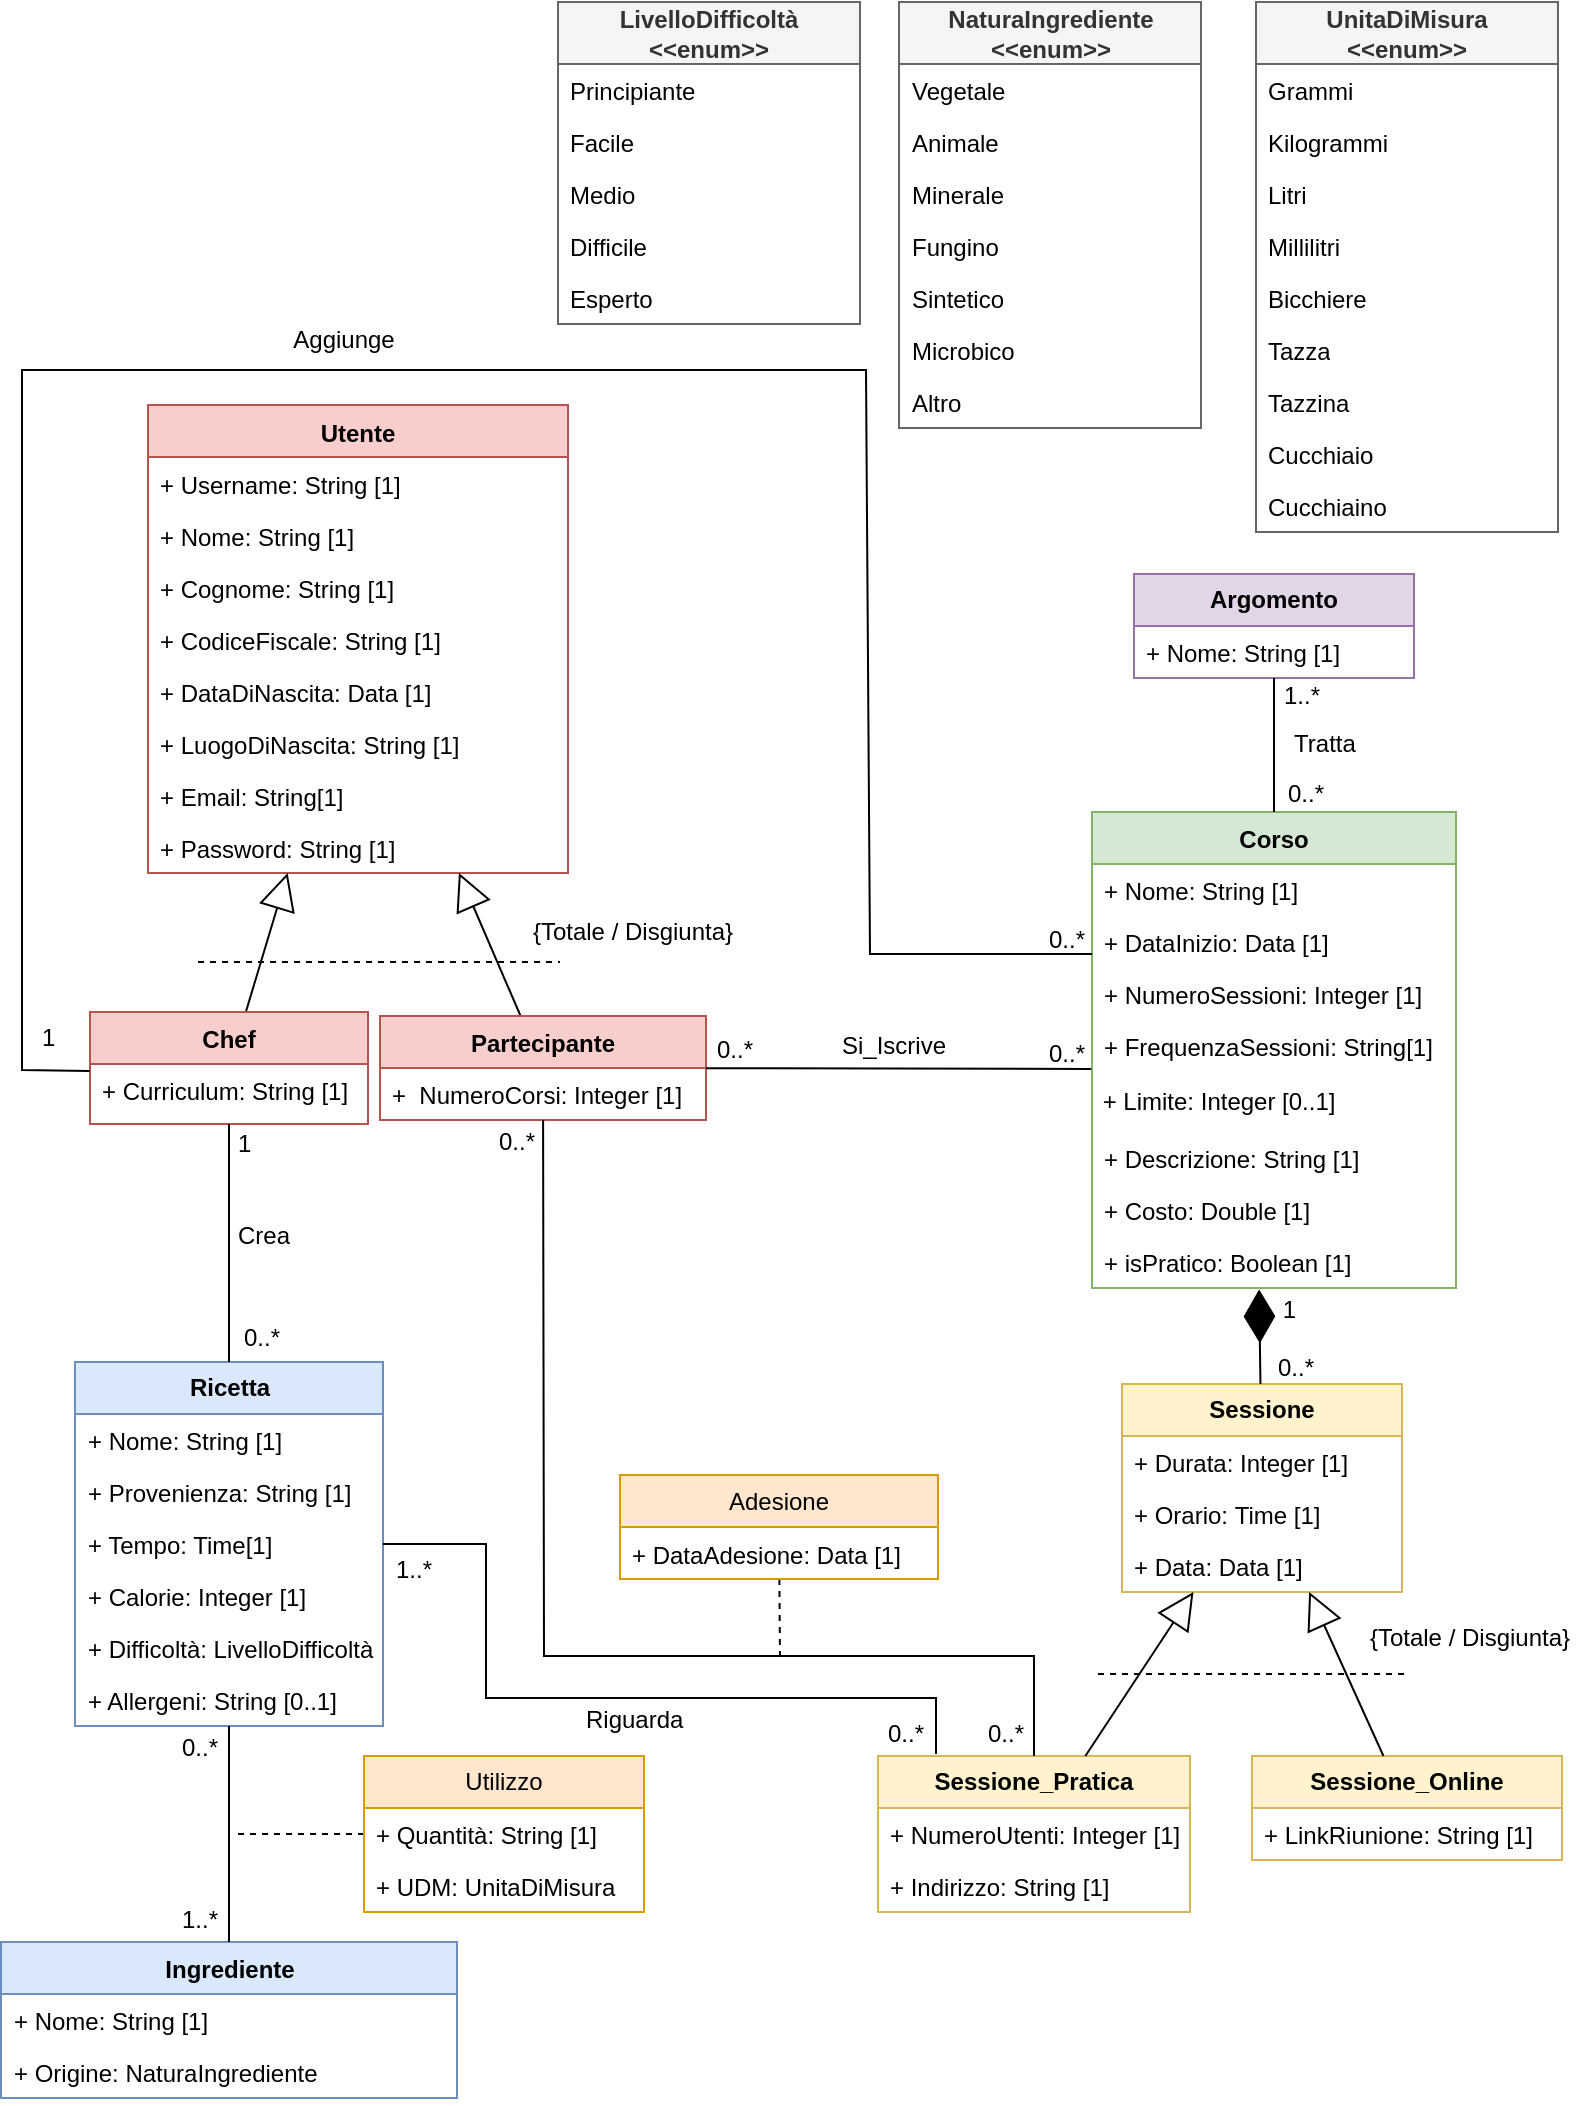 <mxfile version="26.2.15" pages="2">
  <diagram name="Pagina-1" id="tzSeFzARibz8kGO02Jns">
    <mxGraphModel dx="1210" dy="1201" grid="0" gridSize="10" guides="1" tooltips="1" connect="1" arrows="1" fold="1" page="1" pageScale="1" pageWidth="827" pageHeight="1169" background="none" math="0" shadow="0">
      <root>
        <mxCell id="0" />
        <mxCell id="1" parent="0" />
        <mxCell id="IMRC_PV42dCyneEDkOSP-18" value="&lt;span style=&quot;font-weight: 700;&quot;&gt;LivelloDifficoltà&lt;/span&gt;&lt;div&gt;&lt;span style=&quot;font-weight: 700;&quot;&gt;&amp;lt;&amp;lt;enum&amp;gt;&amp;gt;&lt;/span&gt;&lt;/div&gt;" style="swimlane;fontStyle=0;childLayout=stackLayout;horizontal=1;startSize=31;fillColor=#f5f5f5;horizontalStack=0;resizeParent=1;resizeParentMax=0;resizeLast=0;collapsible=1;marginBottom=0;whiteSpace=wrap;html=1;strokeColor=#666666;fontColor=#333333;" parent="1" vertex="1">
          <mxGeometry x="1135" y="15" width="151" height="161" as="geometry" />
        </mxCell>
        <mxCell id="IMRC_PV42dCyneEDkOSP-19" value="Principiante" style="text;strokeColor=none;fillColor=none;align=left;verticalAlign=top;spacingLeft=4;spacingRight=4;overflow=hidden;rotatable=0;points=[[0,0.5],[1,0.5]];portConstraint=eastwest;whiteSpace=wrap;html=1;" parent="IMRC_PV42dCyneEDkOSP-18" vertex="1">
          <mxGeometry y="31" width="151" height="26" as="geometry" />
        </mxCell>
        <mxCell id="IMRC_PV42dCyneEDkOSP-20" value="Facile" style="text;strokeColor=none;fillColor=none;align=left;verticalAlign=top;spacingLeft=4;spacingRight=4;overflow=hidden;rotatable=0;points=[[0,0.5],[1,0.5]];portConstraint=eastwest;whiteSpace=wrap;html=1;" parent="IMRC_PV42dCyneEDkOSP-18" vertex="1">
          <mxGeometry y="57" width="151" height="26" as="geometry" />
        </mxCell>
        <mxCell id="IMRC_PV42dCyneEDkOSP-21" value="Medio" style="text;strokeColor=none;fillColor=none;align=left;verticalAlign=top;spacingLeft=4;spacingRight=4;overflow=hidden;rotatable=0;points=[[0,0.5],[1,0.5]];portConstraint=eastwest;whiteSpace=wrap;html=1;" parent="IMRC_PV42dCyneEDkOSP-18" vertex="1">
          <mxGeometry y="83" width="151" height="26" as="geometry" />
        </mxCell>
        <mxCell id="IMRC_PV42dCyneEDkOSP-22" value="Difficile" style="text;strokeColor=none;fillColor=none;align=left;verticalAlign=top;spacingLeft=4;spacingRight=4;overflow=hidden;rotatable=0;points=[[0,0.5],[1,0.5]];portConstraint=eastwest;whiteSpace=wrap;html=1;" parent="IMRC_PV42dCyneEDkOSP-18" vertex="1">
          <mxGeometry y="109" width="151" height="26" as="geometry" />
        </mxCell>
        <mxCell id="IMRC_PV42dCyneEDkOSP-23" value="Esperto" style="text;strokeColor=none;fillColor=none;align=left;verticalAlign=top;spacingLeft=4;spacingRight=4;overflow=hidden;rotatable=0;points=[[0,0.5],[1,0.5]];portConstraint=eastwest;whiteSpace=wrap;html=1;" parent="IMRC_PV42dCyneEDkOSP-18" vertex="1">
          <mxGeometry y="135" width="151" height="26" as="geometry" />
        </mxCell>
        <mxCell id="IMRC_PV42dCyneEDkOSP-25" value="&lt;div&gt;&lt;span style=&quot;font-weight: 700;&quot;&gt;NaturaIngrediente&lt;/span&gt;&lt;/div&gt;&lt;div&gt;&lt;span style=&quot;font-weight: 700;&quot;&gt;&amp;lt;&amp;lt;enum&amp;gt;&amp;gt;&lt;/span&gt;&lt;/div&gt;" style="swimlane;fontStyle=0;childLayout=stackLayout;horizontal=1;startSize=31;fillColor=#f5f5f5;horizontalStack=0;resizeParent=1;resizeParentMax=0;resizeLast=0;collapsible=1;marginBottom=0;whiteSpace=wrap;html=1;strokeColor=#666666;fontColor=#333333;" parent="1" vertex="1">
          <mxGeometry x="1305.5" y="15" width="151" height="213" as="geometry" />
        </mxCell>
        <mxCell id="IMRC_PV42dCyneEDkOSP-26" value="Vegetale" style="text;strokeColor=none;fillColor=none;align=left;verticalAlign=top;spacingLeft=4;spacingRight=4;overflow=hidden;rotatable=0;points=[[0,0.5],[1,0.5]];portConstraint=eastwest;whiteSpace=wrap;html=1;" parent="IMRC_PV42dCyneEDkOSP-25" vertex="1">
          <mxGeometry y="31" width="151" height="26" as="geometry" />
        </mxCell>
        <mxCell id="IMRC_PV42dCyneEDkOSP-27" value="Animale" style="text;strokeColor=none;fillColor=none;align=left;verticalAlign=top;spacingLeft=4;spacingRight=4;overflow=hidden;rotatable=0;points=[[0,0.5],[1,0.5]];portConstraint=eastwest;whiteSpace=wrap;html=1;" parent="IMRC_PV42dCyneEDkOSP-25" vertex="1">
          <mxGeometry y="57" width="151" height="26" as="geometry" />
        </mxCell>
        <mxCell id="IMRC_PV42dCyneEDkOSP-28" value="Minerale" style="text;strokeColor=none;fillColor=none;align=left;verticalAlign=top;spacingLeft=4;spacingRight=4;overflow=hidden;rotatable=0;points=[[0,0.5],[1,0.5]];portConstraint=eastwest;whiteSpace=wrap;html=1;" parent="IMRC_PV42dCyneEDkOSP-25" vertex="1">
          <mxGeometry y="83" width="151" height="26" as="geometry" />
        </mxCell>
        <mxCell id="IMRC_PV42dCyneEDkOSP-29" value="Fungino" style="text;strokeColor=none;fillColor=none;align=left;verticalAlign=top;spacingLeft=4;spacingRight=4;overflow=hidden;rotatable=0;points=[[0,0.5],[1,0.5]];portConstraint=eastwest;whiteSpace=wrap;html=1;" parent="IMRC_PV42dCyneEDkOSP-25" vertex="1">
          <mxGeometry y="109" width="151" height="26" as="geometry" />
        </mxCell>
        <mxCell id="IMRC_PV42dCyneEDkOSP-30" value="Sintetico" style="text;strokeColor=none;fillColor=none;align=left;verticalAlign=top;spacingLeft=4;spacingRight=4;overflow=hidden;rotatable=0;points=[[0,0.5],[1,0.5]];portConstraint=eastwest;whiteSpace=wrap;html=1;" parent="IMRC_PV42dCyneEDkOSP-25" vertex="1">
          <mxGeometry y="135" width="151" height="26" as="geometry" />
        </mxCell>
        <mxCell id="IMRC_PV42dCyneEDkOSP-32" value="Microbico" style="text;strokeColor=none;fillColor=none;align=left;verticalAlign=top;spacingLeft=4;spacingRight=4;overflow=hidden;rotatable=0;points=[[0,0.5],[1,0.5]];portConstraint=eastwest;whiteSpace=wrap;html=1;" parent="IMRC_PV42dCyneEDkOSP-25" vertex="1">
          <mxGeometry y="161" width="151" height="26" as="geometry" />
        </mxCell>
        <mxCell id="IMRC_PV42dCyneEDkOSP-31" value="Altro" style="text;strokeColor=none;fillColor=none;align=left;verticalAlign=top;spacingLeft=4;spacingRight=4;overflow=hidden;rotatable=0;points=[[0,0.5],[1,0.5]];portConstraint=eastwest;whiteSpace=wrap;html=1;" parent="IMRC_PV42dCyneEDkOSP-25" vertex="1">
          <mxGeometry y="187" width="151" height="26" as="geometry" />
        </mxCell>
        <mxCell id="2lfUmVmsrSwcMmkW2v5s-1" value="&lt;div&gt;&lt;b&gt;UnitaDiMisura&lt;/b&gt;&lt;/div&gt;&lt;div&gt;&lt;span style=&quot;font-weight: 700;&quot;&gt;&amp;lt;&amp;lt;enum&amp;gt;&amp;gt;&lt;/span&gt;&lt;/div&gt;" style="swimlane;fontStyle=0;childLayout=stackLayout;horizontal=1;startSize=31;fillColor=#f5f5f5;horizontalStack=0;resizeParent=1;resizeParentMax=0;resizeLast=0;collapsible=1;marginBottom=0;whiteSpace=wrap;html=1;strokeColor=#666666;fontColor=#333333;" parent="1" vertex="1">
          <mxGeometry x="1484" y="15" width="151" height="265" as="geometry" />
        </mxCell>
        <mxCell id="2lfUmVmsrSwcMmkW2v5s-2" value="Grammi" style="text;strokeColor=none;fillColor=none;align=left;verticalAlign=top;spacingLeft=4;spacingRight=4;overflow=hidden;rotatable=0;points=[[0,0.5],[1,0.5]];portConstraint=eastwest;whiteSpace=wrap;html=1;" parent="2lfUmVmsrSwcMmkW2v5s-1" vertex="1">
          <mxGeometry y="31" width="151" height="26" as="geometry" />
        </mxCell>
        <mxCell id="2lfUmVmsrSwcMmkW2v5s-3" value="Kilogrammi" style="text;strokeColor=none;fillColor=none;align=left;verticalAlign=top;spacingLeft=4;spacingRight=4;overflow=hidden;rotatable=0;points=[[0,0.5],[1,0.5]];portConstraint=eastwest;whiteSpace=wrap;html=1;" parent="2lfUmVmsrSwcMmkW2v5s-1" vertex="1">
          <mxGeometry y="57" width="151" height="26" as="geometry" />
        </mxCell>
        <mxCell id="2lfUmVmsrSwcMmkW2v5s-4" value="Litri" style="text;strokeColor=none;fillColor=none;align=left;verticalAlign=top;spacingLeft=4;spacingRight=4;overflow=hidden;rotatable=0;points=[[0,0.5],[1,0.5]];portConstraint=eastwest;whiteSpace=wrap;html=1;" parent="2lfUmVmsrSwcMmkW2v5s-1" vertex="1">
          <mxGeometry y="83" width="151" height="26" as="geometry" />
        </mxCell>
        <mxCell id="2lfUmVmsrSwcMmkW2v5s-5" value="Millilitri" style="text;strokeColor=none;fillColor=none;align=left;verticalAlign=top;spacingLeft=4;spacingRight=4;overflow=hidden;rotatable=0;points=[[0,0.5],[1,0.5]];portConstraint=eastwest;whiteSpace=wrap;html=1;" parent="2lfUmVmsrSwcMmkW2v5s-1" vertex="1">
          <mxGeometry y="109" width="151" height="26" as="geometry" />
        </mxCell>
        <mxCell id="2lfUmVmsrSwcMmkW2v5s-6" value="Bicchiere" style="text;strokeColor=none;fillColor=none;align=left;verticalAlign=top;spacingLeft=4;spacingRight=4;overflow=hidden;rotatable=0;points=[[0,0.5],[1,0.5]];portConstraint=eastwest;whiteSpace=wrap;html=1;" parent="2lfUmVmsrSwcMmkW2v5s-1" vertex="1">
          <mxGeometry y="135" width="151" height="26" as="geometry" />
        </mxCell>
        <mxCell id="2lfUmVmsrSwcMmkW2v5s-7" value="Tazza" style="text;strokeColor=none;fillColor=none;align=left;verticalAlign=top;spacingLeft=4;spacingRight=4;overflow=hidden;rotatable=0;points=[[0,0.5],[1,0.5]];portConstraint=eastwest;whiteSpace=wrap;html=1;" parent="2lfUmVmsrSwcMmkW2v5s-1" vertex="1">
          <mxGeometry y="161" width="151" height="26" as="geometry" />
        </mxCell>
        <mxCell id="2lfUmVmsrSwcMmkW2v5s-8" value="Tazzina" style="text;strokeColor=none;fillColor=none;align=left;verticalAlign=top;spacingLeft=4;spacingRight=4;overflow=hidden;rotatable=0;points=[[0,0.5],[1,0.5]];portConstraint=eastwest;whiteSpace=wrap;html=1;" parent="2lfUmVmsrSwcMmkW2v5s-1" vertex="1">
          <mxGeometry y="187" width="151" height="26" as="geometry" />
        </mxCell>
        <mxCell id="2lfUmVmsrSwcMmkW2v5s-9" value="Cucchiaio" style="text;strokeColor=none;fillColor=none;align=left;verticalAlign=top;spacingLeft=4;spacingRight=4;overflow=hidden;rotatable=0;points=[[0,0.5],[1,0.5]];portConstraint=eastwest;whiteSpace=wrap;html=1;" parent="2lfUmVmsrSwcMmkW2v5s-1" vertex="1">
          <mxGeometry y="213" width="151" height="26" as="geometry" />
        </mxCell>
        <mxCell id="2lfUmVmsrSwcMmkW2v5s-10" value="Cucchiaino" style="text;strokeColor=none;fillColor=none;align=left;verticalAlign=top;spacingLeft=4;spacingRight=4;overflow=hidden;rotatable=0;points=[[0,0.5],[1,0.5]];portConstraint=eastwest;whiteSpace=wrap;html=1;" parent="2lfUmVmsrSwcMmkW2v5s-1" vertex="1">
          <mxGeometry y="239" width="151" height="26" as="geometry" />
        </mxCell>
        <mxCell id="pQDB7X862aVxrx34mf7B-1" value="Utente" style="swimlane;fontStyle=1;align=center;verticalAlign=top;childLayout=stackLayout;horizontal=1;startSize=26;horizontalStack=0;resizeParent=1;resizeParentMax=0;resizeLast=0;collapsible=1;marginBottom=0;whiteSpace=wrap;html=1;fillColor=#f8cecc;strokeColor=#b85450;" parent="1" vertex="1">
          <mxGeometry x="930" y="216.5" width="210" height="234" as="geometry" />
        </mxCell>
        <mxCell id="pQDB7X862aVxrx34mf7B-2" value="+ Username: String [1]" style="text;strokeColor=none;fillColor=none;align=left;verticalAlign=top;spacingLeft=4;spacingRight=4;overflow=hidden;rotatable=0;points=[[0,0.5],[1,0.5]];portConstraint=eastwest;whiteSpace=wrap;html=1;" parent="pQDB7X862aVxrx34mf7B-1" vertex="1">
          <mxGeometry y="26" width="210" height="26" as="geometry" />
        </mxCell>
        <mxCell id="pQDB7X862aVxrx34mf7B-3" value="+ Nome: String [1]" style="text;strokeColor=none;fillColor=none;align=left;verticalAlign=top;spacingLeft=4;spacingRight=4;overflow=hidden;rotatable=0;points=[[0,0.5],[1,0.5]];portConstraint=eastwest;whiteSpace=wrap;html=1;" parent="pQDB7X862aVxrx34mf7B-1" vertex="1">
          <mxGeometry y="52" width="210" height="26" as="geometry" />
        </mxCell>
        <mxCell id="pQDB7X862aVxrx34mf7B-4" value="+ Cognome: String [1]" style="text;strokeColor=none;fillColor=none;align=left;verticalAlign=top;spacingLeft=4;spacingRight=4;overflow=hidden;rotatable=0;points=[[0,0.5],[1,0.5]];portConstraint=eastwest;whiteSpace=wrap;html=1;" parent="pQDB7X862aVxrx34mf7B-1" vertex="1">
          <mxGeometry y="78" width="210" height="26" as="geometry" />
        </mxCell>
        <mxCell id="pQDB7X862aVxrx34mf7B-5" value="+ CodiceFiscale: String [1]" style="text;strokeColor=none;fillColor=none;align=left;verticalAlign=top;spacingLeft=4;spacingRight=4;overflow=hidden;rotatable=0;points=[[0,0.5],[1,0.5]];portConstraint=eastwest;whiteSpace=wrap;html=1;" parent="pQDB7X862aVxrx34mf7B-1" vertex="1">
          <mxGeometry y="104" width="210" height="26" as="geometry" />
        </mxCell>
        <mxCell id="pQDB7X862aVxrx34mf7B-6" value="+ DataDiNascita: Data [1]" style="text;strokeColor=none;fillColor=none;align=left;verticalAlign=top;spacingLeft=4;spacingRight=4;overflow=hidden;rotatable=0;points=[[0,0.5],[1,0.5]];portConstraint=eastwest;whiteSpace=wrap;html=1;" parent="pQDB7X862aVxrx34mf7B-1" vertex="1">
          <mxGeometry y="130" width="210" height="26" as="geometry" />
        </mxCell>
        <mxCell id="pQDB7X862aVxrx34mf7B-7" value="+ LuogoDiNascita: String [1]" style="text;strokeColor=none;fillColor=none;align=left;verticalAlign=top;spacingLeft=4;spacingRight=4;overflow=hidden;rotatable=0;points=[[0,0.5],[1,0.5]];portConstraint=eastwest;whiteSpace=wrap;html=1;" parent="pQDB7X862aVxrx34mf7B-1" vertex="1">
          <mxGeometry y="156" width="210" height="26" as="geometry" />
        </mxCell>
        <mxCell id="pQDB7X862aVxrx34mf7B-8" value="+ Email: String[1]" style="text;strokeColor=none;fillColor=none;align=left;verticalAlign=top;spacingLeft=4;spacingRight=4;overflow=hidden;rotatable=0;points=[[0,0.5],[1,0.5]];portConstraint=eastwest;whiteSpace=wrap;html=1;" parent="pQDB7X862aVxrx34mf7B-1" vertex="1">
          <mxGeometry y="182" width="210" height="26" as="geometry" />
        </mxCell>
        <mxCell id="pQDB7X862aVxrx34mf7B-9" value="+ Password: String [1]" style="text;strokeColor=none;fillColor=none;align=left;verticalAlign=top;spacingLeft=4;spacingRight=4;overflow=hidden;rotatable=0;points=[[0,0.5],[1,0.5]];portConstraint=eastwest;whiteSpace=wrap;html=1;" parent="pQDB7X862aVxrx34mf7B-1" vertex="1">
          <mxGeometry y="208" width="210" height="26" as="geometry" />
        </mxCell>
        <mxCell id="pQDB7X862aVxrx34mf7B-10" value="Corso" style="swimlane;fontStyle=1;align=center;verticalAlign=top;childLayout=stackLayout;horizontal=1;startSize=26;horizontalStack=0;resizeParent=1;resizeParentMax=0;resizeLast=0;collapsible=1;marginBottom=0;whiteSpace=wrap;html=1;fillColor=#d5e8d4;strokeColor=#82b366;" parent="1" vertex="1">
          <mxGeometry x="1402" y="420" width="182" height="238" as="geometry" />
        </mxCell>
        <mxCell id="pQDB7X862aVxrx34mf7B-11" value="+ Nome: String [1]" style="text;strokeColor=none;fillColor=none;align=left;verticalAlign=top;spacingLeft=4;spacingRight=4;overflow=hidden;rotatable=0;points=[[0,0.5],[1,0.5]];portConstraint=eastwest;whiteSpace=wrap;html=1;" parent="pQDB7X862aVxrx34mf7B-10" vertex="1">
          <mxGeometry y="26" width="182" height="26" as="geometry" />
        </mxCell>
        <mxCell id="pQDB7X862aVxrx34mf7B-12" value="+ DataInizio: Data [1]" style="text;strokeColor=none;fillColor=none;align=left;verticalAlign=top;spacingLeft=4;spacingRight=4;overflow=hidden;rotatable=0;points=[[0,0.5],[1,0.5]];portConstraint=eastwest;whiteSpace=wrap;html=1;" parent="pQDB7X862aVxrx34mf7B-10" vertex="1">
          <mxGeometry y="52" width="182" height="26" as="geometry" />
        </mxCell>
        <mxCell id="pQDB7X862aVxrx34mf7B-13" value="+ NumeroSessioni: Integer [1]" style="text;strokeColor=none;fillColor=none;align=left;verticalAlign=top;spacingLeft=4;spacingRight=4;overflow=hidden;rotatable=0;points=[[0,0.5],[1,0.5]];portConstraint=eastwest;whiteSpace=wrap;html=1;" parent="pQDB7X862aVxrx34mf7B-10" vertex="1">
          <mxGeometry y="78" width="182" height="26" as="geometry" />
        </mxCell>
        <mxCell id="pQDB7X862aVxrx34mf7B-14" value="+ FrequenzaSessioni: String[1]" style="text;strokeColor=none;fillColor=none;align=left;verticalAlign=top;spacingLeft=4;spacingRight=4;overflow=hidden;rotatable=0;points=[[0,0.5],[1,0.5]];portConstraint=eastwest;whiteSpace=wrap;html=1;" parent="pQDB7X862aVxrx34mf7B-10" vertex="1">
          <mxGeometry y="104" width="182" height="26" as="geometry" />
        </mxCell>
        <mxCell id="pQDB7X862aVxrx34mf7B-15" value="&amp;nbsp;+ Limite: Integer [0..1]" style="text;html=1;align=left;verticalAlign=middle;whiteSpace=wrap;rounded=0;" parent="pQDB7X862aVxrx34mf7B-10" vertex="1">
          <mxGeometry y="130" width="182" height="30" as="geometry" />
        </mxCell>
        <mxCell id="pQDB7X862aVxrx34mf7B-16" value="+ Descrizione: String [1]" style="text;strokeColor=none;fillColor=none;align=left;verticalAlign=top;spacingLeft=4;spacingRight=4;overflow=hidden;rotatable=0;points=[[0,0.5],[1,0.5]];portConstraint=eastwest;whiteSpace=wrap;html=1;" parent="pQDB7X862aVxrx34mf7B-10" vertex="1">
          <mxGeometry y="160" width="182" height="26" as="geometry" />
        </mxCell>
        <mxCell id="pQDB7X862aVxrx34mf7B-17" value="+ Costo: Double [1]" style="text;strokeColor=none;fillColor=none;align=left;verticalAlign=top;spacingLeft=4;spacingRight=4;overflow=hidden;rotatable=0;points=[[0,0.5],[1,0.5]];portConstraint=eastwest;whiteSpace=wrap;html=1;" parent="pQDB7X862aVxrx34mf7B-10" vertex="1">
          <mxGeometry y="186" width="182" height="26" as="geometry" />
        </mxCell>
        <mxCell id="pQDB7X862aVxrx34mf7B-18" value="+ isPratico: Boolean [1]" style="text;strokeColor=none;fillColor=none;align=left;verticalAlign=top;spacingLeft=4;spacingRight=4;overflow=hidden;rotatable=0;points=[[0,0.5],[1,0.5]];portConstraint=eastwest;whiteSpace=wrap;html=1;" parent="pQDB7X862aVxrx34mf7B-10" vertex="1">
          <mxGeometry y="212" width="182" height="26" as="geometry" />
        </mxCell>
        <mxCell id="pQDB7X862aVxrx34mf7B-19" value="&lt;div style=&quot;text-align: left;&quot;&gt;&lt;b&gt;Argomento&lt;/b&gt;&lt;/div&gt;" style="swimlane;fontStyle=0;childLayout=stackLayout;horizontal=1;startSize=26;horizontalStack=0;resizeParent=1;resizeParentMax=0;resizeLast=0;collapsible=1;marginBottom=0;whiteSpace=wrap;html=1;fillColor=#e1d5e7;strokeColor=#9673a6;" parent="1" vertex="1">
          <mxGeometry x="1423" y="301" width="140" height="52" as="geometry" />
        </mxCell>
        <mxCell id="pQDB7X862aVxrx34mf7B-20" value="+ Nome: String [1]" style="text;strokeColor=none;fillColor=none;align=left;verticalAlign=top;spacingLeft=4;spacingRight=4;overflow=hidden;rotatable=0;points=[[0,0.5],[1,0.5]];portConstraint=eastwest;whiteSpace=wrap;html=1;" parent="pQDB7X862aVxrx34mf7B-19" vertex="1">
          <mxGeometry y="26" width="140" height="26" as="geometry" />
        </mxCell>
        <mxCell id="pQDB7X862aVxrx34mf7B-21" value="&lt;b&gt;Sessione&lt;/b&gt;" style="swimlane;fontStyle=0;childLayout=stackLayout;horizontal=1;startSize=26;horizontalStack=0;resizeParent=1;resizeParentMax=0;resizeLast=0;collapsible=1;marginBottom=0;whiteSpace=wrap;html=1;fillColor=#fff2cc;strokeColor=#d6b656;" parent="1" vertex="1">
          <mxGeometry x="1417" y="706" width="140" height="104" as="geometry" />
        </mxCell>
        <mxCell id="pQDB7X862aVxrx34mf7B-22" value="+ Durata: Integer [1]" style="text;strokeColor=none;fillColor=none;align=left;verticalAlign=top;spacingLeft=4;spacingRight=4;overflow=hidden;rotatable=0;points=[[0,0.5],[1,0.5]];portConstraint=eastwest;whiteSpace=wrap;html=1;" parent="pQDB7X862aVxrx34mf7B-21" vertex="1">
          <mxGeometry y="26" width="140" height="26" as="geometry" />
        </mxCell>
        <mxCell id="pQDB7X862aVxrx34mf7B-23" value="+ Orario:&amp;nbsp;&lt;span class=&quot;router-outlet-wrapper ng-tns-c4274809755-0&quot;&gt;Time [1]&lt;/span&gt;" style="text;strokeColor=none;fillColor=none;align=left;verticalAlign=top;spacingLeft=4;spacingRight=4;overflow=hidden;rotatable=0;points=[[0,0.5],[1,0.5]];portConstraint=eastwest;whiteSpace=wrap;html=1;" parent="pQDB7X862aVxrx34mf7B-21" vertex="1">
          <mxGeometry y="52" width="140" height="26" as="geometry" />
        </mxCell>
        <mxCell id="pQDB7X862aVxrx34mf7B-24" value="+ Data: Data [1]" style="text;strokeColor=none;fillColor=none;align=left;verticalAlign=top;spacingLeft=4;spacingRight=4;overflow=hidden;rotatable=0;points=[[0,0.5],[1,0.5]];portConstraint=eastwest;whiteSpace=wrap;html=1;" parent="pQDB7X862aVxrx34mf7B-21" vertex="1">
          <mxGeometry y="78" width="140" height="26" as="geometry" />
        </mxCell>
        <mxCell id="pQDB7X862aVxrx34mf7B-25" value="&lt;b&gt;Sessione_Pratica&lt;/b&gt;" style="swimlane;fontStyle=0;childLayout=stackLayout;horizontal=1;startSize=26;horizontalStack=0;resizeParent=1;resizeParentMax=0;resizeLast=0;collapsible=1;marginBottom=0;whiteSpace=wrap;html=1;fillColor=#fff2cc;strokeColor=#d6b656;" parent="1" vertex="1">
          <mxGeometry x="1295" y="892" width="156" height="78" as="geometry" />
        </mxCell>
        <mxCell id="pQDB7X862aVxrx34mf7B-26" value="+ NumeroUtenti: Integer [1]" style="text;strokeColor=none;fillColor=none;align=left;verticalAlign=top;spacingLeft=4;spacingRight=4;overflow=hidden;rotatable=0;points=[[0,0.5],[1,0.5]];portConstraint=eastwest;whiteSpace=wrap;html=1;" parent="pQDB7X862aVxrx34mf7B-25" vertex="1">
          <mxGeometry y="26" width="156" height="26" as="geometry" />
        </mxCell>
        <mxCell id="pQDB7X862aVxrx34mf7B-27" value="+ Indirizzo: String [1]" style="text;strokeColor=none;fillColor=none;align=left;verticalAlign=top;spacingLeft=4;spacingRight=4;overflow=hidden;rotatable=0;points=[[0,0.5],[1,0.5]];portConstraint=eastwest;whiteSpace=wrap;html=1;" parent="pQDB7X862aVxrx34mf7B-25" vertex="1">
          <mxGeometry y="52" width="156" height="26" as="geometry" />
        </mxCell>
        <mxCell id="pQDB7X862aVxrx34mf7B-28" value="Ingrediente" style="swimlane;fontStyle=1;align=center;verticalAlign=top;childLayout=stackLayout;horizontal=1;startSize=26;horizontalStack=0;resizeParent=1;resizeParentMax=0;resizeLast=0;collapsible=1;marginBottom=0;whiteSpace=wrap;html=1;fillColor=#dae8fc;strokeColor=#6c8ebf;" parent="1" vertex="1">
          <mxGeometry x="856.5" y="985" width="228" height="78" as="geometry" />
        </mxCell>
        <mxCell id="pQDB7X862aVxrx34mf7B-29" value="+ Nome: String [1]" style="text;strokeColor=none;fillColor=none;align=left;verticalAlign=top;spacingLeft=4;spacingRight=4;overflow=hidden;rotatable=0;points=[[0,0.5],[1,0.5]];portConstraint=eastwest;whiteSpace=wrap;html=1;" parent="pQDB7X862aVxrx34mf7B-28" vertex="1">
          <mxGeometry y="26" width="228" height="26" as="geometry" />
        </mxCell>
        <mxCell id="pQDB7X862aVxrx34mf7B-30" value="+ Origine: NaturaIngrediente" style="text;strokeColor=none;fillColor=none;align=left;verticalAlign=top;spacingLeft=4;spacingRight=4;overflow=hidden;rotatable=0;points=[[0,0.5],[1,0.5]];portConstraint=eastwest;whiteSpace=wrap;html=1;" parent="pQDB7X862aVxrx34mf7B-28" vertex="1">
          <mxGeometry y="52" width="228" height="26" as="geometry" />
        </mxCell>
        <mxCell id="pQDB7X862aVxrx34mf7B-33" value="" style="endArrow=block;endSize=16;endFill=0;html=1;rounded=0;" parent="1" source="pQDB7X862aVxrx34mf7B-72" target="pQDB7X862aVxrx34mf7B-1" edge="1">
          <mxGeometry y="10" width="160" relative="1" as="geometry">
            <mxPoint x="964" y="596.5" as="sourcePoint" />
            <mxPoint x="970" y="480.5" as="targetPoint" />
            <Array as="points" />
            <mxPoint as="offset" />
          </mxGeometry>
        </mxCell>
        <mxCell id="pQDB7X862aVxrx34mf7B-36" value="&lt;b&gt;Ricetta&lt;/b&gt;" style="swimlane;fontStyle=0;childLayout=stackLayout;horizontal=1;startSize=26;horizontalStack=0;resizeParent=1;resizeParentMax=0;resizeLast=0;collapsible=1;marginBottom=0;whiteSpace=wrap;html=1;fillColor=#dae8fc;strokeColor=#6c8ebf;" parent="1" vertex="1">
          <mxGeometry x="893.5" y="695" width="154" height="182" as="geometry" />
        </mxCell>
        <mxCell id="pQDB7X862aVxrx34mf7B-37" value="+ Nome: String [1]" style="text;strokeColor=none;fillColor=none;align=left;verticalAlign=top;spacingLeft=4;spacingRight=4;overflow=hidden;rotatable=0;points=[[0,0.5],[1,0.5]];portConstraint=eastwest;whiteSpace=wrap;html=1;" parent="pQDB7X862aVxrx34mf7B-36" vertex="1">
          <mxGeometry y="26" width="154" height="26" as="geometry" />
        </mxCell>
        <mxCell id="pQDB7X862aVxrx34mf7B-38" value="+ Provenienza: String [1]" style="text;strokeColor=none;fillColor=none;align=left;verticalAlign=top;spacingLeft=4;spacingRight=4;overflow=hidden;rotatable=0;points=[[0,0.5],[1,0.5]];portConstraint=eastwest;whiteSpace=wrap;html=1;" parent="pQDB7X862aVxrx34mf7B-36" vertex="1">
          <mxGeometry y="52" width="154" height="26" as="geometry" />
        </mxCell>
        <mxCell id="pQDB7X862aVxrx34mf7B-39" value="+ Tempo: Time[1]" style="text;strokeColor=none;fillColor=none;align=left;verticalAlign=top;spacingLeft=4;spacingRight=4;overflow=hidden;rotatable=0;points=[[0,0.5],[1,0.5]];portConstraint=eastwest;whiteSpace=wrap;html=1;" parent="pQDB7X862aVxrx34mf7B-36" vertex="1">
          <mxGeometry y="78" width="154" height="26" as="geometry" />
        </mxCell>
        <mxCell id="pQDB7X862aVxrx34mf7B-40" value="+ Calorie: Integer [1]" style="text;strokeColor=none;fillColor=none;align=left;verticalAlign=top;spacingLeft=4;spacingRight=4;overflow=hidden;rotatable=0;points=[[0,0.5],[1,0.5]];portConstraint=eastwest;whiteSpace=wrap;html=1;" parent="pQDB7X862aVxrx34mf7B-36" vertex="1">
          <mxGeometry y="104" width="154" height="26" as="geometry" />
        </mxCell>
        <mxCell id="pQDB7X862aVxrx34mf7B-41" value="+ Difficoltà: LivelloDifficoltà" style="text;strokeColor=none;fillColor=none;align=left;verticalAlign=top;spacingLeft=4;spacingRight=4;overflow=hidden;rotatable=0;points=[[0,0.5],[1,0.5]];portConstraint=eastwest;whiteSpace=wrap;html=1;" parent="pQDB7X862aVxrx34mf7B-36" vertex="1">
          <mxGeometry y="130" width="154" height="26" as="geometry" />
        </mxCell>
        <mxCell id="pQDB7X862aVxrx34mf7B-42" value="+ Allergeni: String [0..1]" style="text;strokeColor=none;fillColor=none;align=left;verticalAlign=top;spacingLeft=4;spacingRight=4;overflow=hidden;rotatable=0;points=[[0,0.5],[1,0.5]];portConstraint=eastwest;whiteSpace=wrap;html=1;" parent="pQDB7X862aVxrx34mf7B-36" vertex="1">
          <mxGeometry y="156" width="154" height="26" as="geometry" />
        </mxCell>
        <mxCell id="pQDB7X862aVxrx34mf7B-55" value="" style="endArrow=none;dashed=1;html=1;rounded=0;" parent="1" source="pQDB7X862aVxrx34mf7B-56" edge="1">
          <mxGeometry width="50" height="50" relative="1" as="geometry">
            <mxPoint x="1282" y="1067" as="sourcePoint" />
            <mxPoint x="972" y="931" as="targetPoint" />
          </mxGeometry>
        </mxCell>
        <mxCell id="pQDB7X862aVxrx34mf7B-56" value="Utilizzo" style="swimlane;fontStyle=0;childLayout=stackLayout;horizontal=1;startSize=26;fillColor=#ffe6cc;horizontalStack=0;resizeParent=1;resizeParentMax=0;resizeLast=0;collapsible=1;marginBottom=0;whiteSpace=wrap;html=1;strokeColor=#d79b00;" parent="1" vertex="1">
          <mxGeometry x="1038" y="892" width="140" height="78" as="geometry" />
        </mxCell>
        <mxCell id="pQDB7X862aVxrx34mf7B-57" value="+ Quantità: String [1]" style="text;strokeColor=none;fillColor=none;align=left;verticalAlign=top;spacingLeft=4;spacingRight=4;overflow=hidden;rotatable=0;points=[[0,0.5],[1,0.5]];portConstraint=eastwest;whiteSpace=wrap;html=1;" parent="pQDB7X862aVxrx34mf7B-56" vertex="1">
          <mxGeometry y="26" width="140" height="26" as="geometry" />
        </mxCell>
        <mxCell id="pQDB7X862aVxrx34mf7B-58" value="+ UDM: UnitaDiMisura" style="text;strokeColor=none;fillColor=none;align=left;verticalAlign=top;spacingLeft=4;spacingRight=4;overflow=hidden;rotatable=0;points=[[0,0.5],[1,0.5]];portConstraint=eastwest;whiteSpace=wrap;html=1;" parent="pQDB7X862aVxrx34mf7B-56" vertex="1">
          <mxGeometry y="52" width="140" height="26" as="geometry" />
        </mxCell>
        <mxCell id="pQDB7X862aVxrx34mf7B-61" value="&lt;b&gt;Sessione_Online&lt;/b&gt;" style="swimlane;fontStyle=0;childLayout=stackLayout;horizontal=1;startSize=26;horizontalStack=0;resizeParent=1;resizeParentMax=0;resizeLast=0;collapsible=1;marginBottom=0;whiteSpace=wrap;html=1;fillColor=#fff2cc;strokeColor=#d6b656;" parent="1" vertex="1">
          <mxGeometry x="1482" y="892" width="155" height="52" as="geometry" />
        </mxCell>
        <mxCell id="pQDB7X862aVxrx34mf7B-62" value="+ LinkRiunione: String [1]" style="text;strokeColor=none;fillColor=none;align=left;verticalAlign=top;spacingLeft=4;spacingRight=4;overflow=hidden;rotatable=0;points=[[0,0.5],[1,0.5]];portConstraint=eastwest;whiteSpace=wrap;html=1;" parent="pQDB7X862aVxrx34mf7B-61" vertex="1">
          <mxGeometry y="26" width="155" height="26" as="geometry" />
        </mxCell>
        <mxCell id="pQDB7X862aVxrx34mf7B-65" value="{Totale / Disgiunta}" style="text;html=1;align=center;verticalAlign=middle;whiteSpace=wrap;rounded=0;" parent="1" vertex="1">
          <mxGeometry x="1537" y="819" width="108" height="28" as="geometry" />
        </mxCell>
        <mxCell id="pQDB7X862aVxrx34mf7B-66" value="" style="endArrow=block;endSize=16;endFill=0;html=1;rounded=0;" parent="1" source="pQDB7X862aVxrx34mf7B-74" target="pQDB7X862aVxrx34mf7B-1" edge="1">
          <mxGeometry y="10" width="160" relative="1" as="geometry">
            <mxPoint x="1125.21" y="598.156" as="sourcePoint" />
            <mxPoint x="1145" y="476.5" as="targetPoint" />
            <Array as="points" />
            <mxPoint as="offset" />
          </mxGeometry>
        </mxCell>
        <mxCell id="pQDB7X862aVxrx34mf7B-67" value="" style="endArrow=none;dashed=1;html=1;rounded=0;" parent="1" edge="1">
          <mxGeometry width="50" height="50" relative="1" as="geometry">
            <mxPoint x="955" y="495" as="sourcePoint" />
            <mxPoint x="1136" y="495" as="targetPoint" />
          </mxGeometry>
        </mxCell>
        <mxCell id="pQDB7X862aVxrx34mf7B-68" value="{Totale / Disgiunta}" style="text;html=1;align=center;verticalAlign=middle;whiteSpace=wrap;rounded=0;" parent="1" vertex="1">
          <mxGeometry x="1112" y="466" width="121" height="28" as="geometry" />
        </mxCell>
        <mxCell id="pQDB7X862aVxrx34mf7B-72" value="Partecipante" style="swimlane;fontStyle=1;align=center;verticalAlign=top;childLayout=stackLayout;horizontal=1;startSize=26;horizontalStack=0;resizeParent=1;resizeParentMax=0;resizeLast=0;collapsible=1;marginBottom=0;whiteSpace=wrap;html=1;fillColor=#f8cecc;strokeColor=#b85450;" parent="1" vertex="1">
          <mxGeometry x="1046" y="522" width="163" height="52" as="geometry" />
        </mxCell>
        <mxCell id="pQDB7X862aVxrx34mf7B-73" value="+&amp;nbsp; NumeroCorsi: Integer [1]" style="text;strokeColor=none;fillColor=none;align=left;verticalAlign=top;spacingLeft=4;spacingRight=4;overflow=hidden;rotatable=0;points=[[0,0.5],[1,0.5]];portConstraint=eastwest;whiteSpace=wrap;html=1;" parent="pQDB7X862aVxrx34mf7B-72" vertex="1">
          <mxGeometry y="26" width="163" height="26" as="geometry" />
        </mxCell>
        <mxCell id="pQDB7X862aVxrx34mf7B-74" value="Chef" style="swimlane;fontStyle=1;align=center;verticalAlign=top;childLayout=stackLayout;horizontal=1;startSize=26;horizontalStack=0;resizeParent=1;resizeParentMax=0;resizeLast=0;collapsible=1;marginBottom=0;whiteSpace=wrap;html=1;fillColor=#f8cecc;strokeColor=#b85450;" parent="1" vertex="1">
          <mxGeometry x="901" y="520" width="139" height="56" as="geometry" />
        </mxCell>
        <mxCell id="pQDB7X862aVxrx34mf7B-75" value="+ Curriculum: String [1]" style="text;strokeColor=none;fillColor=none;align=left;verticalAlign=top;spacingLeft=4;spacingRight=4;overflow=hidden;rotatable=0;points=[[0,0.5],[1,0.5]];portConstraint=eastwest;whiteSpace=wrap;html=1;" parent="pQDB7X862aVxrx34mf7B-74" vertex="1">
          <mxGeometry y="26" width="139" height="30" as="geometry" />
        </mxCell>
        <mxCell id="pQDB7X862aVxrx34mf7B-78" value="" style="endArrow=none;dashed=1;html=1;rounded=0;" parent="1" source="pQDB7X862aVxrx34mf7B-79" edge="1">
          <mxGeometry width="50" height="50" relative="1" as="geometry">
            <mxPoint x="1233" y="750.5" as="sourcePoint" />
            <mxPoint x="1246" y="845" as="targetPoint" />
          </mxGeometry>
        </mxCell>
        <mxCell id="pQDB7X862aVxrx34mf7B-79" value="Adesione" style="swimlane;fontStyle=0;childLayout=stackLayout;horizontal=1;startSize=26;fillColor=#ffe6cc;horizontalStack=0;resizeParent=1;resizeParentMax=0;resizeLast=0;collapsible=1;marginBottom=0;whiteSpace=wrap;html=1;strokeColor=#d79b00;" parent="1" vertex="1">
          <mxGeometry x="1166" y="751.5" width="159" height="52" as="geometry" />
        </mxCell>
        <mxCell id="pQDB7X862aVxrx34mf7B-80" value="+ DataAdesione: Data [1]" style="text;strokeColor=none;fillColor=none;align=left;verticalAlign=top;spacingLeft=4;spacingRight=4;overflow=hidden;rotatable=0;points=[[0,0.5],[1,0.5]];portConstraint=eastwest;whiteSpace=wrap;html=1;" parent="pQDB7X862aVxrx34mf7B-79" vertex="1">
          <mxGeometry y="26" width="159" height="26" as="geometry" />
        </mxCell>
        <mxCell id="pQDB7X862aVxrx34mf7B-107" value="" style="endArrow=none;html=1;rounded=0;" parent="1" source="pQDB7X862aVxrx34mf7B-28" target="pQDB7X862aVxrx34mf7B-36" edge="1">
          <mxGeometry width="50" height="50" relative="1" as="geometry">
            <mxPoint x="1173" y="899" as="sourcePoint" />
            <mxPoint x="1223" y="849" as="targetPoint" />
          </mxGeometry>
        </mxCell>
        <mxCell id="pQDB7X862aVxrx34mf7B-109" value="0..*" style="edgeLabel;resizable=0;html=1;align=right;verticalAlign=bottom;fontSize=12;" parent="1" connectable="0" vertex="1">
          <mxGeometry x="965" y="896" as="geometry" />
        </mxCell>
        <mxCell id="pQDB7X862aVxrx34mf7B-110" value="0..*" style="edgeLabel;resizable=0;html=1;align=left;verticalAlign=bottom;fontSize=12;" parent="1" connectable="0" vertex="1">
          <mxGeometry x="1493" y="706" as="geometry" />
        </mxCell>
        <mxCell id="pQDB7X862aVxrx34mf7B-111" value="" style="endArrow=diamondThin;endFill=1;endSize=24;html=1;rounded=0;entryX=0.459;entryY=1.027;entryDx=0;entryDy=0;entryPerimeter=0;" parent="1" source="pQDB7X862aVxrx34mf7B-21" target="pQDB7X862aVxrx34mf7B-18" edge="1">
          <mxGeometry width="160" relative="1" as="geometry">
            <mxPoint x="1203" y="723" as="sourcePoint" />
            <mxPoint x="1145" y="723" as="targetPoint" />
            <Array as="points" />
          </mxGeometry>
        </mxCell>
        <mxCell id="pQDB7X862aVxrx34mf7B-112" value="" style="endArrow=none;html=1;rounded=0;" parent="1" source="pQDB7X862aVxrx34mf7B-36" target="pQDB7X862aVxrx34mf7B-74" edge="1">
          <mxGeometry width="50" height="50" relative="1" as="geometry">
            <mxPoint x="1015" y="673" as="sourcePoint" />
            <mxPoint x="1065" y="623" as="targetPoint" />
          </mxGeometry>
        </mxCell>
        <mxCell id="pQDB7X862aVxrx34mf7B-113" value="" style="endArrow=block;endSize=16;endFill=0;html=1;rounded=0;" parent="1" source="pQDB7X862aVxrx34mf7B-25" target="pQDB7X862aVxrx34mf7B-21" edge="1">
          <mxGeometry y="10" width="160" relative="1" as="geometry">
            <mxPoint x="1340" y="821" as="sourcePoint" />
            <mxPoint x="1377" y="757" as="targetPoint" />
            <Array as="points" />
            <mxPoint as="offset" />
          </mxGeometry>
        </mxCell>
        <mxCell id="pQDB7X862aVxrx34mf7B-114" value="" style="endArrow=block;endSize=16;endFill=0;html=1;rounded=0;" parent="1" source="pQDB7X862aVxrx34mf7B-61" target="pQDB7X862aVxrx34mf7B-21" edge="1">
          <mxGeometry y="10" width="160" relative="1" as="geometry">
            <mxPoint x="1309" y="760" as="sourcePoint" />
            <mxPoint x="1346" y="696" as="targetPoint" />
            <Array as="points" />
            <mxPoint as="offset" />
          </mxGeometry>
        </mxCell>
        <mxCell id="pQDB7X862aVxrx34mf7B-115" value="" style="endArrow=none;dashed=1;html=1;rounded=0;" parent="1" edge="1">
          <mxGeometry width="50" height="50" relative="1" as="geometry">
            <mxPoint x="1405" y="851" as="sourcePoint" />
            <mxPoint x="1559" y="851" as="targetPoint" />
          </mxGeometry>
        </mxCell>
        <mxCell id="pQDB7X862aVxrx34mf7B-116" value="" style="endArrow=none;html=1;rounded=0;" parent="1" source="pQDB7X862aVxrx34mf7B-25" target="pQDB7X862aVxrx34mf7B-72" edge="1">
          <mxGeometry width="50" height="50" relative="1" as="geometry">
            <mxPoint x="1115" y="751" as="sourcePoint" />
            <mxPoint x="1165" y="701" as="targetPoint" />
            <Array as="points">
              <mxPoint x="1373" y="842" />
              <mxPoint x="1128" y="842" />
            </Array>
          </mxGeometry>
        </mxCell>
        <mxCell id="pQDB7X862aVxrx34mf7B-117" value="" style="endArrow=none;html=1;rounded=0;" parent="1" source="pQDB7X862aVxrx34mf7B-36" edge="1">
          <mxGeometry width="50" height="50" relative="1" as="geometry">
            <mxPoint x="1052" y="671" as="sourcePoint" />
            <mxPoint x="1324" y="891" as="targetPoint" />
            <Array as="points">
              <mxPoint x="1099" y="786" />
              <mxPoint x="1099" y="863" />
              <mxPoint x="1324" y="863" />
            </Array>
          </mxGeometry>
        </mxCell>
        <mxCell id="pQDB7X862aVxrx34mf7B-118" value="" style="endArrow=none;html=1;rounded=0;entryX=0;entryY=0.5;entryDx=0;entryDy=0;exitX=-0.001;exitY=0.115;exitDx=0;exitDy=0;exitPerimeter=0;" parent="1" source="pQDB7X862aVxrx34mf7B-75" edge="1">
          <mxGeometry width="50" height="50" relative="1" as="geometry">
            <mxPoint x="847" y="550" as="sourcePoint" />
            <mxPoint x="1402" y="491" as="targetPoint" />
            <Array as="points">
              <mxPoint x="867" y="549" />
              <mxPoint x="867" y="199" />
              <mxPoint x="1289" y="199" />
              <mxPoint x="1291" y="491" />
            </Array>
          </mxGeometry>
        </mxCell>
        <mxCell id="pQDB7X862aVxrx34mf7B-119" value="" style="endArrow=none;html=1;rounded=0;entryX=-0.002;entryY=0.94;entryDx=0;entryDy=0;entryPerimeter=0;" parent="1" source="pQDB7X862aVxrx34mf7B-72" target="pQDB7X862aVxrx34mf7B-14" edge="1">
          <mxGeometry width="50" height="50" relative="1" as="geometry">
            <mxPoint x="1302" y="466" as="sourcePoint" />
            <mxPoint x="1352" y="416" as="targetPoint" />
          </mxGeometry>
        </mxCell>
        <mxCell id="pQDB7X862aVxrx34mf7B-121" value="1..*" style="edgeLabel;resizable=0;html=1;align=right;verticalAlign=bottom;fontSize=12;" parent="1" connectable="0" vertex="1">
          <mxGeometry x="965" y="982" as="geometry" />
        </mxCell>
        <mxCell id="pQDB7X862aVxrx34mf7B-122" value="1..*" style="edgeLabel;resizable=0;html=1;align=right;verticalAlign=bottom;fontSize=12;" parent="1" connectable="0" vertex="1">
          <mxGeometry x="1154" y="789" as="geometry">
            <mxPoint x="-82" y="18" as="offset" />
          </mxGeometry>
        </mxCell>
        <mxCell id="pQDB7X862aVxrx34mf7B-123" value="0..*" style="edgeLabel;resizable=0;html=1;align=left;verticalAlign=bottom;fontSize=12;" parent="1" connectable="0" vertex="1">
          <mxGeometry x="1298" y="889" as="geometry" />
        </mxCell>
        <mxCell id="pQDB7X862aVxrx34mf7B-124" value="Tratta" style="text;html=1;align=center;verticalAlign=middle;resizable=0;points=[];autosize=1;strokeColor=none;fillColor=none;" parent="1" vertex="1">
          <mxGeometry x="1493" y="373" width="49" height="26" as="geometry" />
        </mxCell>
        <mxCell id="pQDB7X862aVxrx34mf7B-125" value="0..*" style="edgeLabel;resizable=0;html=1;align=left;verticalAlign=bottom;fontSize=12;" parent="1" connectable="0" vertex="1">
          <mxGeometry x="1348" y="889" as="geometry" />
        </mxCell>
        <mxCell id="pQDB7X862aVxrx34mf7B-126" value="0..*" style="text;html=1;align=center;verticalAlign=middle;resizable=0;points=[];autosize=1;strokeColor=none;fillColor=none;" parent="1" vertex="1">
          <mxGeometry x="1096" y="572" width="36" height="26" as="geometry" />
        </mxCell>
        <mxCell id="pQDB7X862aVxrx34mf7B-127" value="1" style="edgeLabel;resizable=0;html=1;align=left;verticalAlign=bottom;fontSize=12;" parent="1" connectable="0" vertex="1">
          <mxGeometry x="875" y="541" as="geometry" />
        </mxCell>
        <mxCell id="pQDB7X862aVxrx34mf7B-130" value="Aggiunge" style="text;html=1;align=center;verticalAlign=middle;whiteSpace=wrap;rounded=0;" parent="1" vertex="1">
          <mxGeometry x="998" y="169" width="60" height="30" as="geometry" />
        </mxCell>
        <mxCell id="pQDB7X862aVxrx34mf7B-131" value="0..*" style="text;html=1;align=center;verticalAlign=middle;resizable=0;points=[];autosize=1;strokeColor=none;fillColor=none;" parent="1" vertex="1">
          <mxGeometry x="1371" y="471" width="36" height="26" as="geometry" />
        </mxCell>
        <mxCell id="pQDB7X862aVxrx34mf7B-132" value="0..*" style="text;html=1;align=center;verticalAlign=middle;resizable=0;points=[];autosize=1;strokeColor=none;fillColor=none;" parent="1" vertex="1">
          <mxGeometry x="1371" y="528" width="36" height="26" as="geometry" />
        </mxCell>
        <mxCell id="pQDB7X862aVxrx34mf7B-133" value="0..*" style="text;html=1;align=center;verticalAlign=middle;resizable=0;points=[];autosize=1;strokeColor=none;fillColor=none;" parent="1" vertex="1">
          <mxGeometry x="1205" y="526" width="36" height="26" as="geometry" />
        </mxCell>
        <mxCell id="pQDB7X862aVxrx34mf7B-134" value="Si_Iscrive" style="text;html=1;align=center;verticalAlign=middle;whiteSpace=wrap;rounded=0;" parent="1" vertex="1">
          <mxGeometry x="1273" y="522" width="60" height="30" as="geometry" />
        </mxCell>
        <mxCell id="pQDB7X862aVxrx34mf7B-135" value="" style="endArrow=none;html=1;rounded=0;" parent="1" source="pQDB7X862aVxrx34mf7B-10" target="pQDB7X862aVxrx34mf7B-19" edge="1">
          <mxGeometry width="50" height="50" relative="1" as="geometry">
            <mxPoint x="1545" y="371" as="sourcePoint" />
            <mxPoint x="1595" y="321" as="targetPoint" />
          </mxGeometry>
        </mxCell>
        <mxCell id="pQDB7X862aVxrx34mf7B-136" value="0..*" style="text;html=1;align=center;verticalAlign=middle;whiteSpace=wrap;rounded=0;" parent="1" vertex="1">
          <mxGeometry x="1479" y="396" width="60" height="30" as="geometry" />
        </mxCell>
        <mxCell id="pQDB7X862aVxrx34mf7B-137" value="1..*" style="text;html=1;align=center;verticalAlign=middle;whiteSpace=wrap;rounded=0;" parent="1" vertex="1">
          <mxGeometry x="1477" y="347" width="60" height="30" as="geometry" />
        </mxCell>
        <mxCell id="pQDB7X862aVxrx34mf7B-138" value="Riguarda" style="text;strokeColor=none;fillColor=none;align=left;verticalAlign=top;spacingLeft=4;spacingRight=4;overflow=hidden;rotatable=0;points=[[0,0.5],[1,0.5]];portConstraint=eastwest;whiteSpace=wrap;html=1;" parent="1" vertex="1">
          <mxGeometry x="1143" y="860" width="59" height="26" as="geometry" />
        </mxCell>
        <mxCell id="pQDB7X862aVxrx34mf7B-139" value="1" style="text;strokeColor=none;fillColor=none;align=left;verticalAlign=top;spacingLeft=4;spacingRight=4;overflow=hidden;rotatable=0;points=[[0,0.5],[1,0.5]];portConstraint=eastwest;whiteSpace=wrap;html=1;" parent="1" vertex="1">
          <mxGeometry x="969" y="572" width="18" height="26" as="geometry" />
        </mxCell>
        <mxCell id="pQDB7X862aVxrx34mf7B-140" value="0..*" style="text;strokeColor=none;fillColor=none;align=left;verticalAlign=top;spacingLeft=4;spacingRight=4;overflow=hidden;rotatable=0;points=[[0,0.5],[1,0.5]];portConstraint=eastwest;whiteSpace=wrap;html=1;" parent="1" vertex="1">
          <mxGeometry x="972" y="669" width="31" height="26" as="geometry" />
        </mxCell>
        <mxCell id="pQDB7X862aVxrx34mf7B-141" value="Crea" style="text;strokeColor=none;fillColor=none;align=left;verticalAlign=top;spacingLeft=4;spacingRight=4;overflow=hidden;rotatable=0;points=[[0,0.5],[1,0.5]];portConstraint=eastwest;whiteSpace=wrap;html=1;" parent="1" vertex="1">
          <mxGeometry x="969" y="618" width="43" height="26" as="geometry" />
        </mxCell>
        <mxCell id="2nrqJMcuDl9b-zsEubaj-1" value="1" style="edgeLabel;resizable=0;html=1;align=right;verticalAlign=bottom;fontSize=12;" connectable="0" vertex="1" parent="1">
          <mxGeometry x="1475" y="726.005" as="geometry">
            <mxPoint x="29" y="-49" as="offset" />
          </mxGeometry>
        </mxCell>
      </root>
    </mxGraphModel>
  </diagram>
  <diagram id="VQ2Tho4DGrghhv9o-oon" name="Pagina-2">
    <mxGraphModel grid="1" page="1" gridSize="10" guides="1" tooltips="1" connect="1" arrows="1" fold="1" pageScale="1" pageWidth="827" pageHeight="1169" math="0" shadow="0">
      <root>
        <mxCell id="0" />
        <mxCell id="1" parent="0" />
      </root>
    </mxGraphModel>
  </diagram>
</mxfile>
